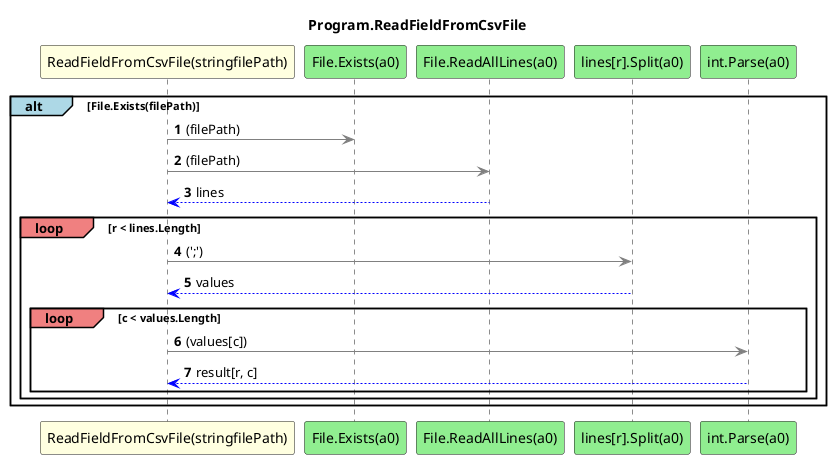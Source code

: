 @startuml Program.ReadFieldFromCsvFile
title Program.ReadFieldFromCsvFile
participant "ReadFieldFromCsvFile(stringfilePath)" as ReadFieldFromCsvFile_p0 #LightYellow
participant "File.Exists(a0)" as File_Exists_a0 #LightGreen
participant "File.ReadAllLines(a0)" as File_ReadAllLines_a0 #LightGreen
participant "lines[r].Split(a0)" as lines_r_Split_a0 #LightGreen
participant "int.Parse(a0)" as int_Parse_a0 #LightGreen
autonumber
alt#LightBlue File.Exists(filePath)
    ReadFieldFromCsvFile_p0 -[#grey]> File_Exists_a0 : (filePath)
    ReadFieldFromCsvFile_p0 -[#grey]> File_ReadAllLines_a0 : (filePath)
    File_ReadAllLines_a0 -[#blue]-> ReadFieldFromCsvFile_p0 : lines
    loop#LightCoral r < lines.Length
        ReadFieldFromCsvFile_p0 -[#grey]> lines_r_Split_a0 : (';')
        lines_r_Split_a0 -[#blue]-> ReadFieldFromCsvFile_p0 : values
        loop#LightCoral c < values.Length
            ReadFieldFromCsvFile_p0 -[#grey]> int_Parse_a0 : (values[c])
            int_Parse_a0 -[#blue]-> ReadFieldFromCsvFile_p0 : result[r, c]
        end
    end
end
@enduml
